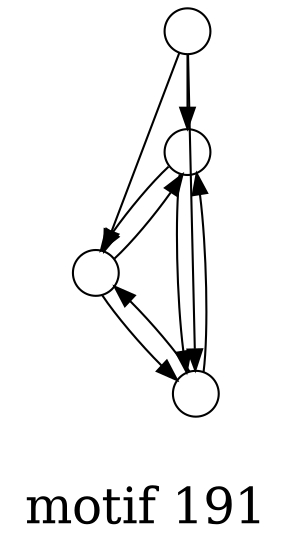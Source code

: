 /*****
motif 191
*****/

digraph G {
  graph [splines=false overlap=false]
  node  [shape=ellipse, width=0.3, height=0.3, label=""]
  0 ;
  1 ;
  2 ;
  3 ;
  0 -> 1;
  0 -> 2;
  0 -> 3;
  1 -> 2;
  1 -> 3;
  2 -> 1;
  2 -> 3;
  3 -> 1;
  3 -> 2;
  label = "\nmotif 191\n";  fontsize=24;
}
